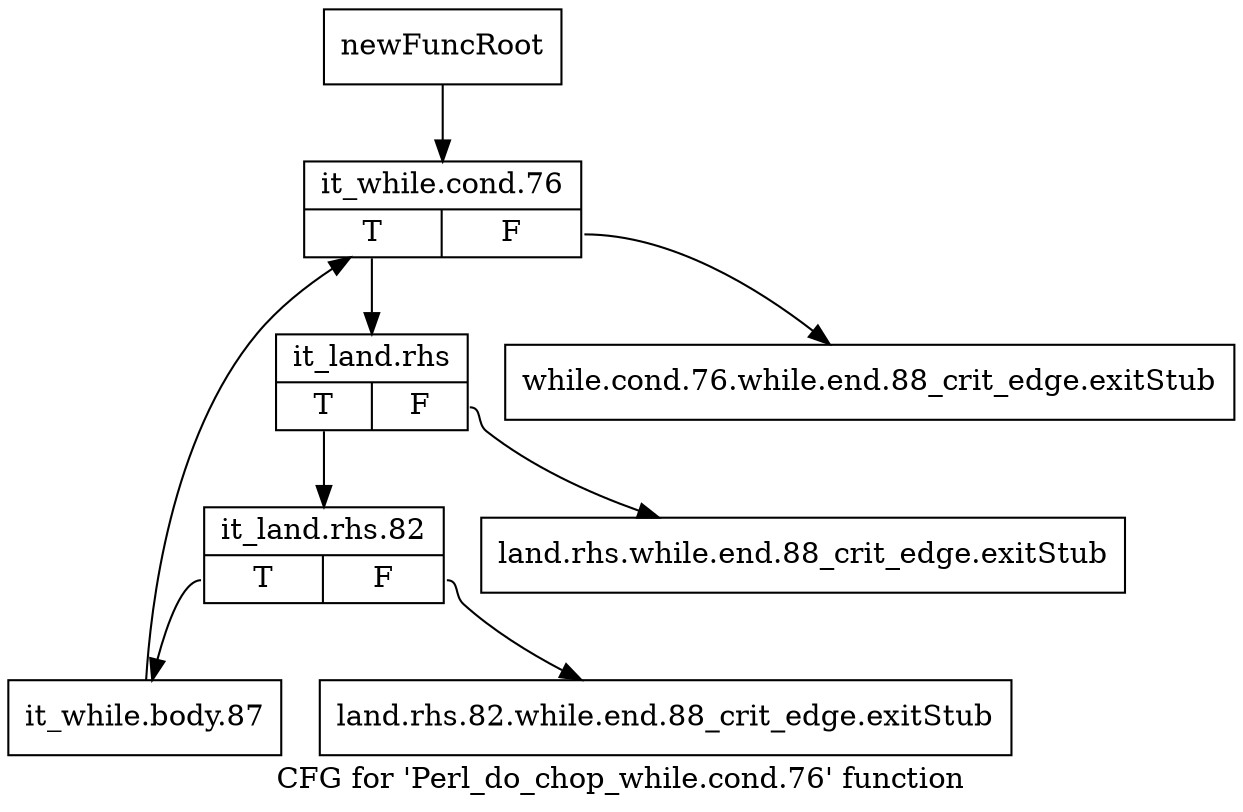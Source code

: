 digraph "CFG for 'Perl_do_chop_while.cond.76' function" {
	label="CFG for 'Perl_do_chop_while.cond.76' function";

	Node0x4afe710 [shape=record,label="{newFuncRoot}"];
	Node0x4afe710 -> Node0x4afe850;
	Node0x4afe760 [shape=record,label="{while.cond.76.while.end.88_crit_edge.exitStub}"];
	Node0x4afe7b0 [shape=record,label="{land.rhs.while.end.88_crit_edge.exitStub}"];
	Node0x4afe800 [shape=record,label="{land.rhs.82.while.end.88_crit_edge.exitStub}"];
	Node0x4afe850 [shape=record,label="{it_while.cond.76|{<s0>T|<s1>F}}"];
	Node0x4afe850:s0 -> Node0x4afe8a0;
	Node0x4afe850:s1 -> Node0x4afe760;
	Node0x4afe8a0 [shape=record,label="{it_land.rhs|{<s0>T|<s1>F}}"];
	Node0x4afe8a0:s0 -> Node0x4afe8f0;
	Node0x4afe8a0:s1 -> Node0x4afe7b0;
	Node0x4afe8f0 [shape=record,label="{it_land.rhs.82|{<s0>T|<s1>F}}"];
	Node0x4afe8f0:s0 -> Node0x4afe940;
	Node0x4afe8f0:s1 -> Node0x4afe800;
	Node0x4afe940 [shape=record,label="{it_while.body.87}"];
	Node0x4afe940 -> Node0x4afe850;
}

